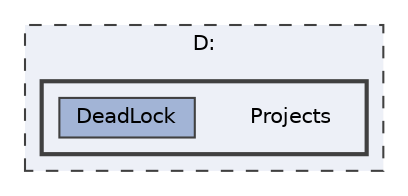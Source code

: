 digraph "Projects"
{
 // INTERACTIVE_SVG=YES
 // LATEX_PDF_SIZE
  bgcolor="transparent";
  edge [fontname=Helvetica,fontsize=10,labelfontname=Helvetica,labelfontsize=10];
  node [fontname=Helvetica,fontsize=10,shape=box,height=0.2,width=0.4];
  compound=true
  subgraph clusterdir_275089585c7fc1b5fd5d7d42c69cb1da {
    graph [ bgcolor="#edf0f7", pencolor="grey25", label="D:", fontname=Helvetica,fontsize=10 style="filled,dashed", URL="dir_275089585c7fc1b5fd5d7d42c69cb1da.html",tooltip=""]
  subgraph clusterdir_70399fa3d88a5292b2b41a1f3fe3e4e2 {
    graph [ bgcolor="#edf0f7", pencolor="grey25", label="", fontname=Helvetica,fontsize=10 style="filled,bold", URL="dir_70399fa3d88a5292b2b41a1f3fe3e4e2.html",tooltip=""]
    dir_70399fa3d88a5292b2b41a1f3fe3e4e2 [shape=plaintext, label="Projects"];
  dir_41a7569c16c15ce73c1128550e42f683 [label="DeadLock", fillcolor="#a2b4d6", color="grey25", style="filled", URL="dir_41a7569c16c15ce73c1128550e42f683.html",tooltip=""];
  }
  }
}
